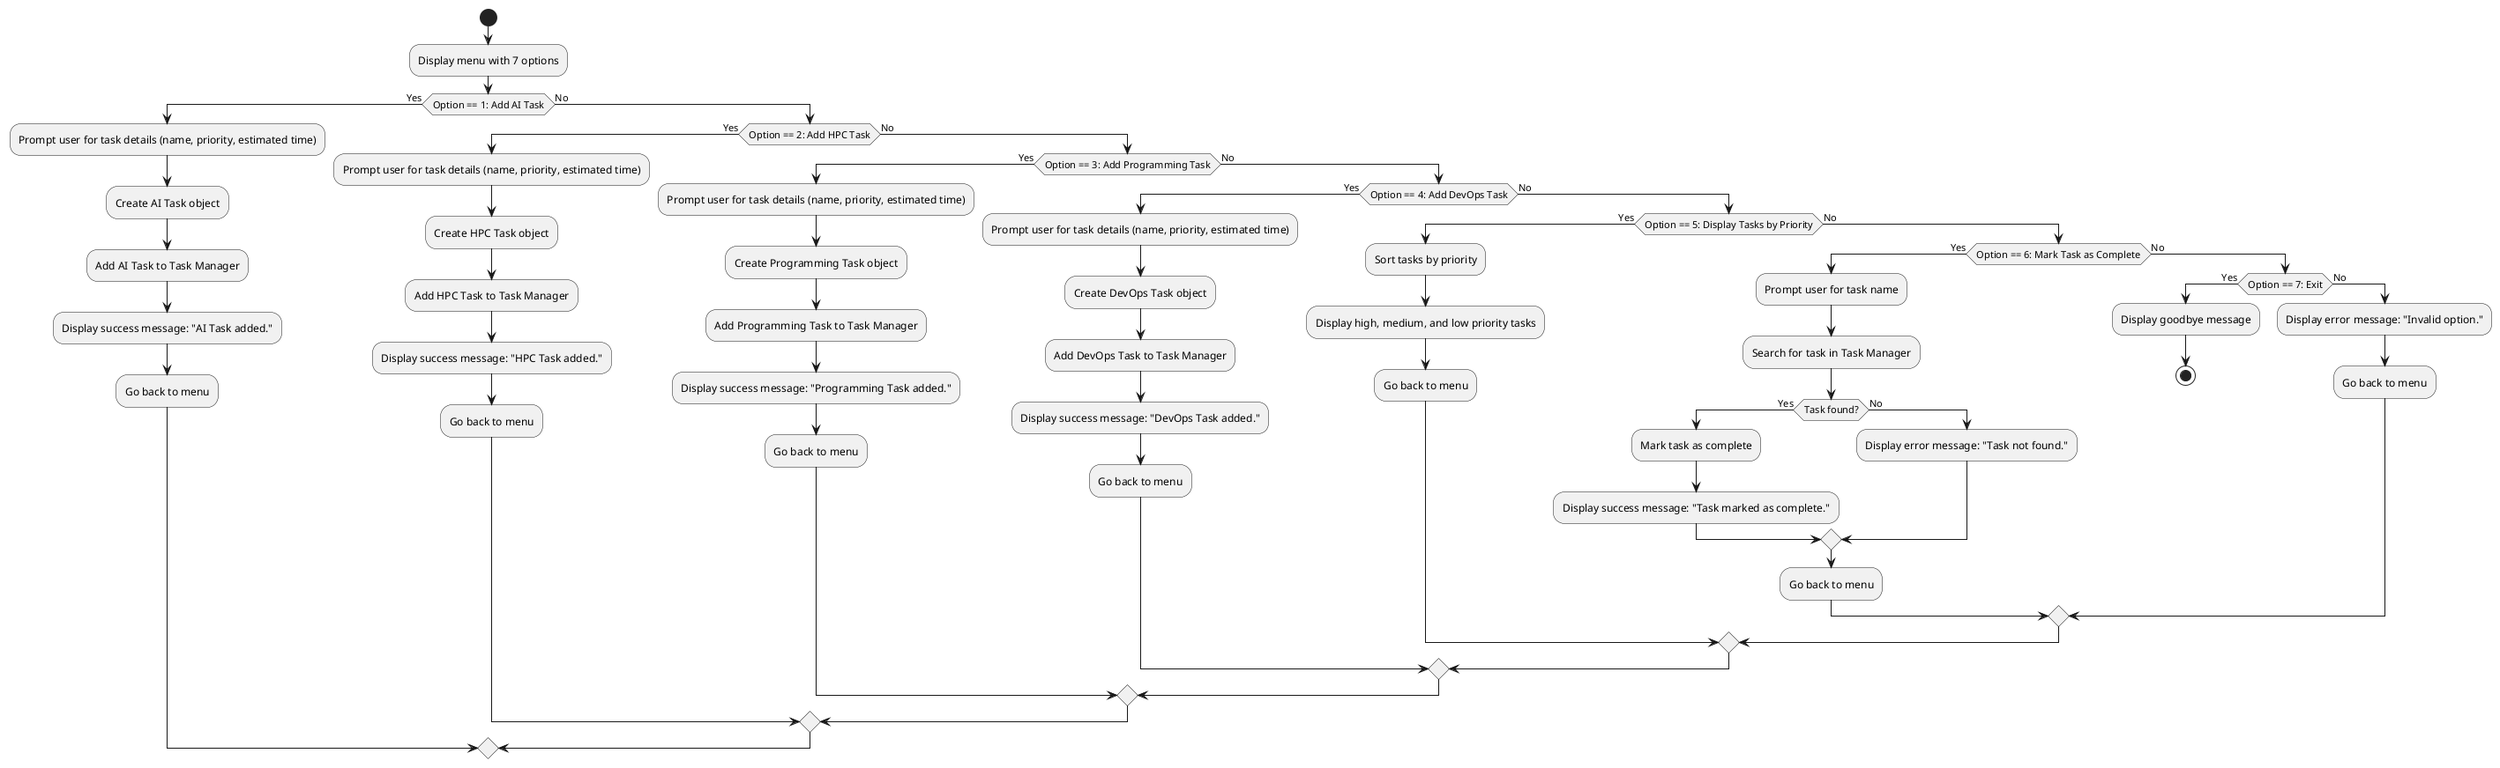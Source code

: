 @startuml
start
:Display menu with 7 options;
if (Option == 1: Add AI Task) then (Yes)
  :Prompt user for task details (name, priority, estimated time);
  :Create AI Task object;
  :Add AI Task to Task Manager;
  :Display success message: "AI Task added.";
  :Go back to menu;
else (No)
  if (Option == 2: Add HPC Task) then (Yes)
    :Prompt user for task details (name, priority, estimated time);
    :Create HPC Task object;
    :Add HPC Task to Task Manager;
    :Display success message: "HPC Task added.";
    :Go back to menu;
  else (No)
    if (Option == 3: Add Programming Task) then (Yes)
      :Prompt user for task details (name, priority, estimated time);
      :Create Programming Task object;
      :Add Programming Task to Task Manager;
      :Display success message: "Programming Task added.";
      :Go back to menu;
    else (No)
      if (Option == 4: Add DevOps Task) then (Yes)
        :Prompt user for task details (name, priority, estimated time);
        :Create DevOps Task object;
        :Add DevOps Task to Task Manager;
        :Display success message: "DevOps Task added.";
        :Go back to menu;
      else (No)
        if (Option == 5: Display Tasks by Priority) then (Yes)
          :Sort tasks by priority;
          :Display high, medium, and low priority tasks;
          :Go back to menu;
        else (No)
          if (Option == 6: Mark Task as Complete) then (Yes)
            :Prompt user for task name;
            :Search for task in Task Manager;
            if (Task found?) then (Yes)
              :Mark task as complete;
              :Display success message: "Task marked as complete.";
            else (No)
              :Display error message: "Task not found.";
            endif
            :Go back to menu;
          else (No)
            if (Option == 7: Exit) then (Yes)
              :Display goodbye message;
              stop
            else (No)
              :Display error message: "Invalid option.";
              :Go back to menu;
            endif
          endif
        endif
      endif
    endif
  endif
endif
@enduml
